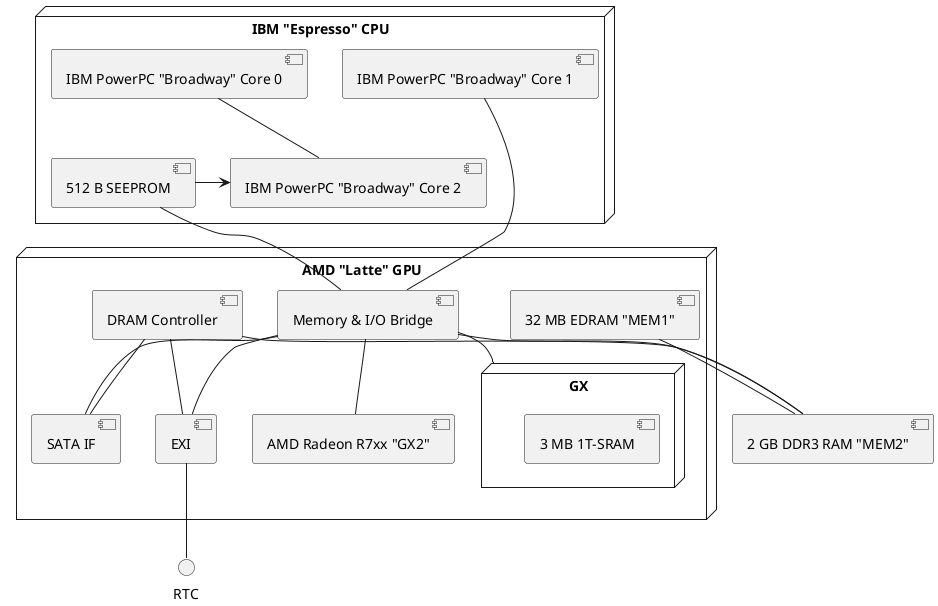 @startuml

node "IBM "Espresso" CPU" as ibm {
  [IBM PowerPC "Broadway" Core 0] as core0
  [IBM PowerPC "Broadway" Core 1] as core1
  [IBM PowerPC "Broadway" Core 2] as core2

  [16 KB ROM] as rom

  core0 -- core2

  rom -> core2
}

node "AMD "Latte" GPU" as amd {
  [Memory & I/O Bridge] as mem
  [DRAM Controller] as dram
  [32 MB EDRAM "MEM1"] as edram
  [512 B SEEPROM] as rom

  [SATA IF] as sata
  [EXI] as exi

  node "GX" as gx {
    [3 MB 1T-SRAM]
  }

  [AMD Radeon R7xx "GX2"] as radeon

  mem -- gx
  mem -- radeon

  rom -- mem

  mem -- sata
  mem -- exi

  dram -- sata
  dram -- exi
}

[2 GB DDR3 RAM "MEM2"] as ddr3

mem -- ddr3
dram -- ddr3
edram -- ddr3

core1 -- mem

exi -- RTC

@enduml
